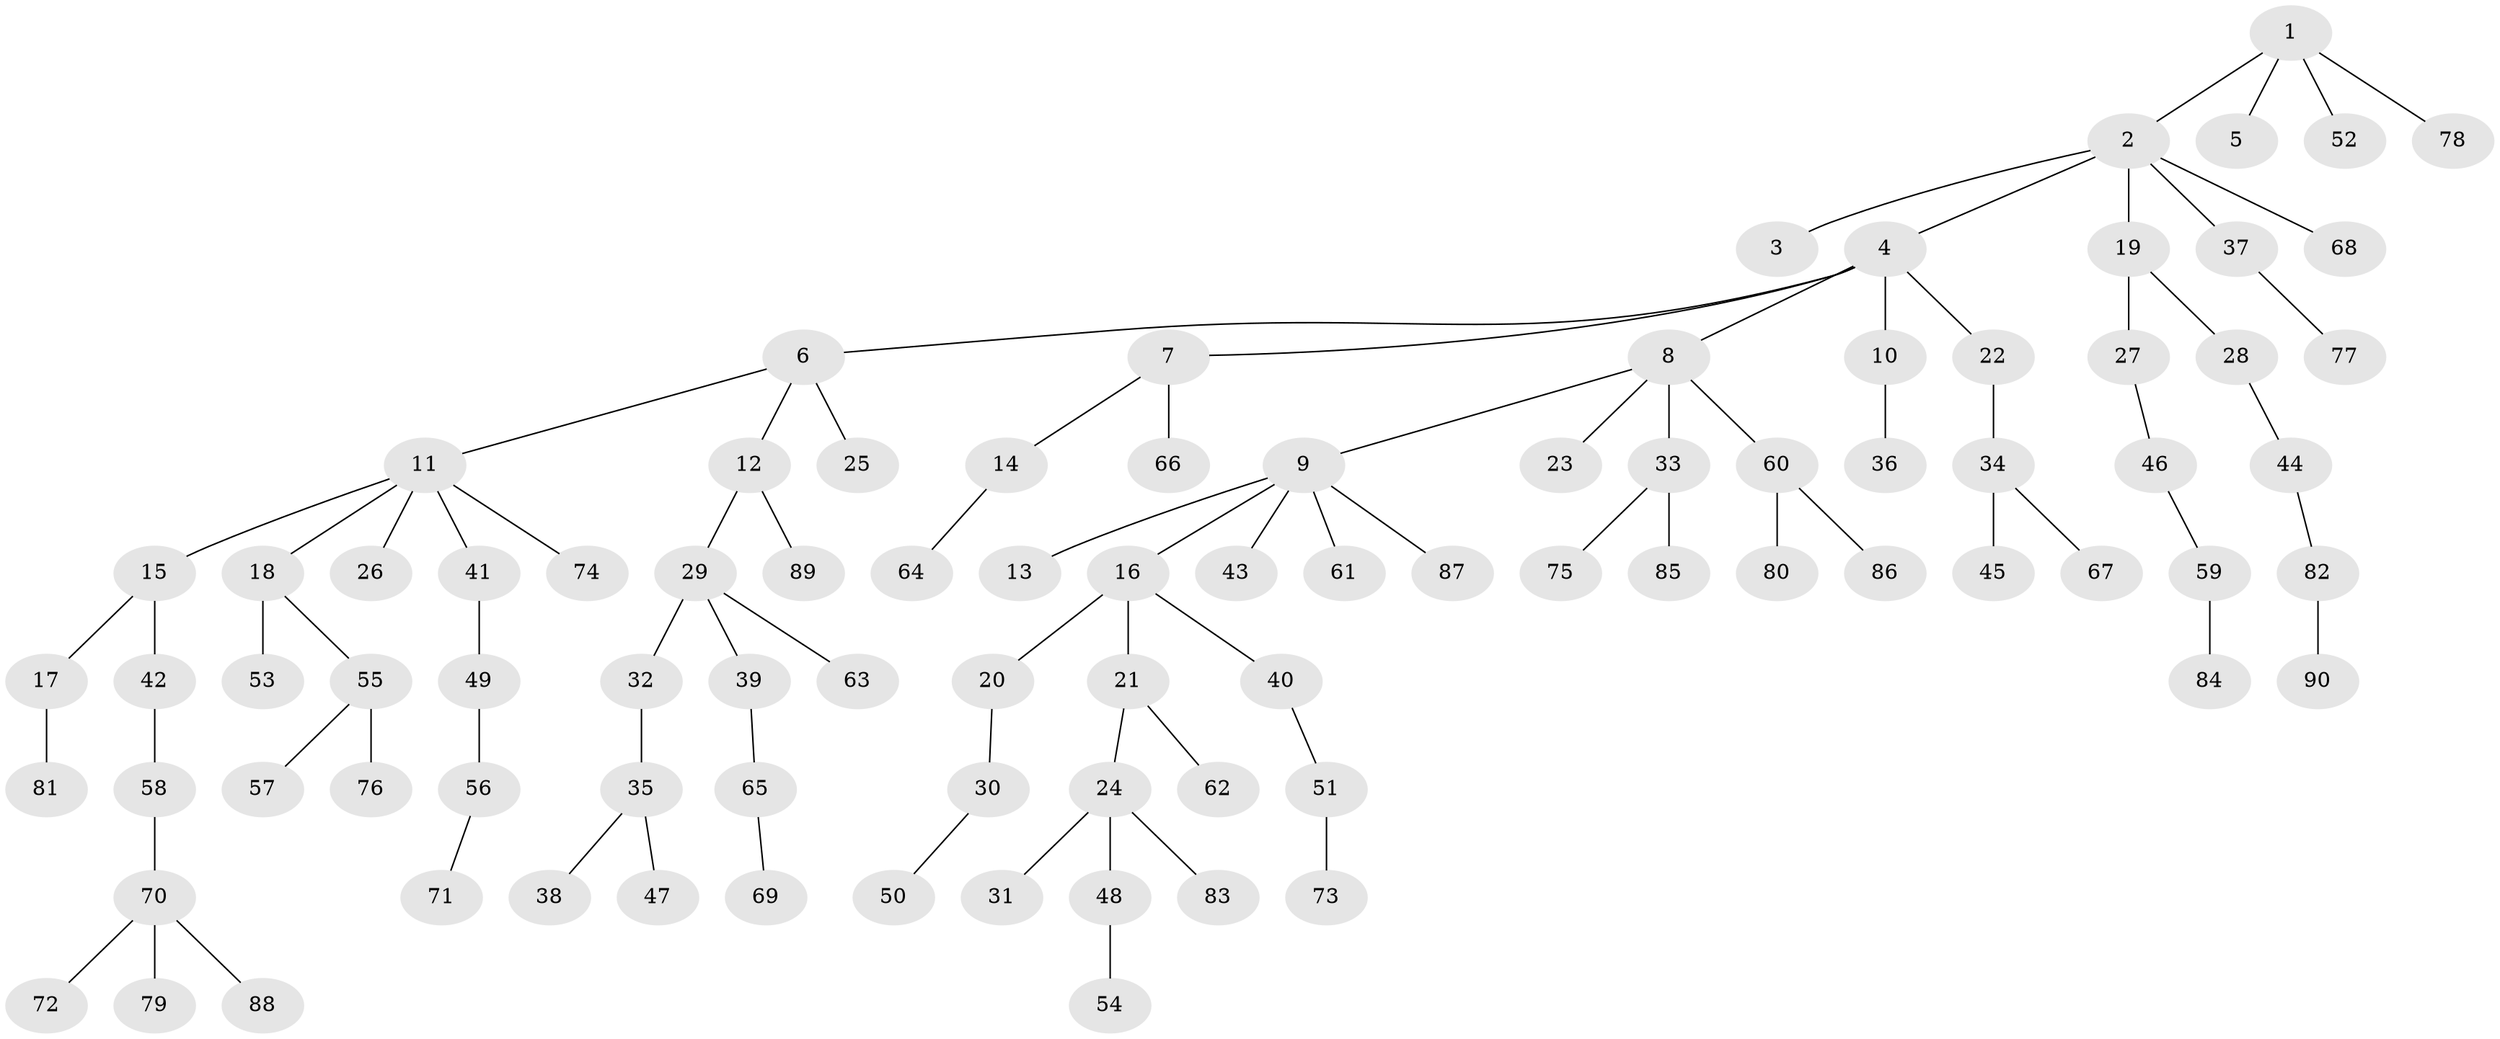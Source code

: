 // Generated by graph-tools (version 1.1) at 2025/50/03/09/25 03:50:19]
// undirected, 90 vertices, 89 edges
graph export_dot {
graph [start="1"]
  node [color=gray90,style=filled];
  1;
  2;
  3;
  4;
  5;
  6;
  7;
  8;
  9;
  10;
  11;
  12;
  13;
  14;
  15;
  16;
  17;
  18;
  19;
  20;
  21;
  22;
  23;
  24;
  25;
  26;
  27;
  28;
  29;
  30;
  31;
  32;
  33;
  34;
  35;
  36;
  37;
  38;
  39;
  40;
  41;
  42;
  43;
  44;
  45;
  46;
  47;
  48;
  49;
  50;
  51;
  52;
  53;
  54;
  55;
  56;
  57;
  58;
  59;
  60;
  61;
  62;
  63;
  64;
  65;
  66;
  67;
  68;
  69;
  70;
  71;
  72;
  73;
  74;
  75;
  76;
  77;
  78;
  79;
  80;
  81;
  82;
  83;
  84;
  85;
  86;
  87;
  88;
  89;
  90;
  1 -- 2;
  1 -- 5;
  1 -- 52;
  1 -- 78;
  2 -- 3;
  2 -- 4;
  2 -- 19;
  2 -- 37;
  2 -- 68;
  4 -- 6;
  4 -- 7;
  4 -- 8;
  4 -- 10;
  4 -- 22;
  6 -- 11;
  6 -- 12;
  6 -- 25;
  7 -- 14;
  7 -- 66;
  8 -- 9;
  8 -- 23;
  8 -- 33;
  8 -- 60;
  9 -- 13;
  9 -- 16;
  9 -- 43;
  9 -- 61;
  9 -- 87;
  10 -- 36;
  11 -- 15;
  11 -- 18;
  11 -- 26;
  11 -- 41;
  11 -- 74;
  12 -- 29;
  12 -- 89;
  14 -- 64;
  15 -- 17;
  15 -- 42;
  16 -- 20;
  16 -- 21;
  16 -- 40;
  17 -- 81;
  18 -- 53;
  18 -- 55;
  19 -- 27;
  19 -- 28;
  20 -- 30;
  21 -- 24;
  21 -- 62;
  22 -- 34;
  24 -- 31;
  24 -- 48;
  24 -- 83;
  27 -- 46;
  28 -- 44;
  29 -- 32;
  29 -- 39;
  29 -- 63;
  30 -- 50;
  32 -- 35;
  33 -- 75;
  33 -- 85;
  34 -- 45;
  34 -- 67;
  35 -- 38;
  35 -- 47;
  37 -- 77;
  39 -- 65;
  40 -- 51;
  41 -- 49;
  42 -- 58;
  44 -- 82;
  46 -- 59;
  48 -- 54;
  49 -- 56;
  51 -- 73;
  55 -- 57;
  55 -- 76;
  56 -- 71;
  58 -- 70;
  59 -- 84;
  60 -- 80;
  60 -- 86;
  65 -- 69;
  70 -- 72;
  70 -- 79;
  70 -- 88;
  82 -- 90;
}
